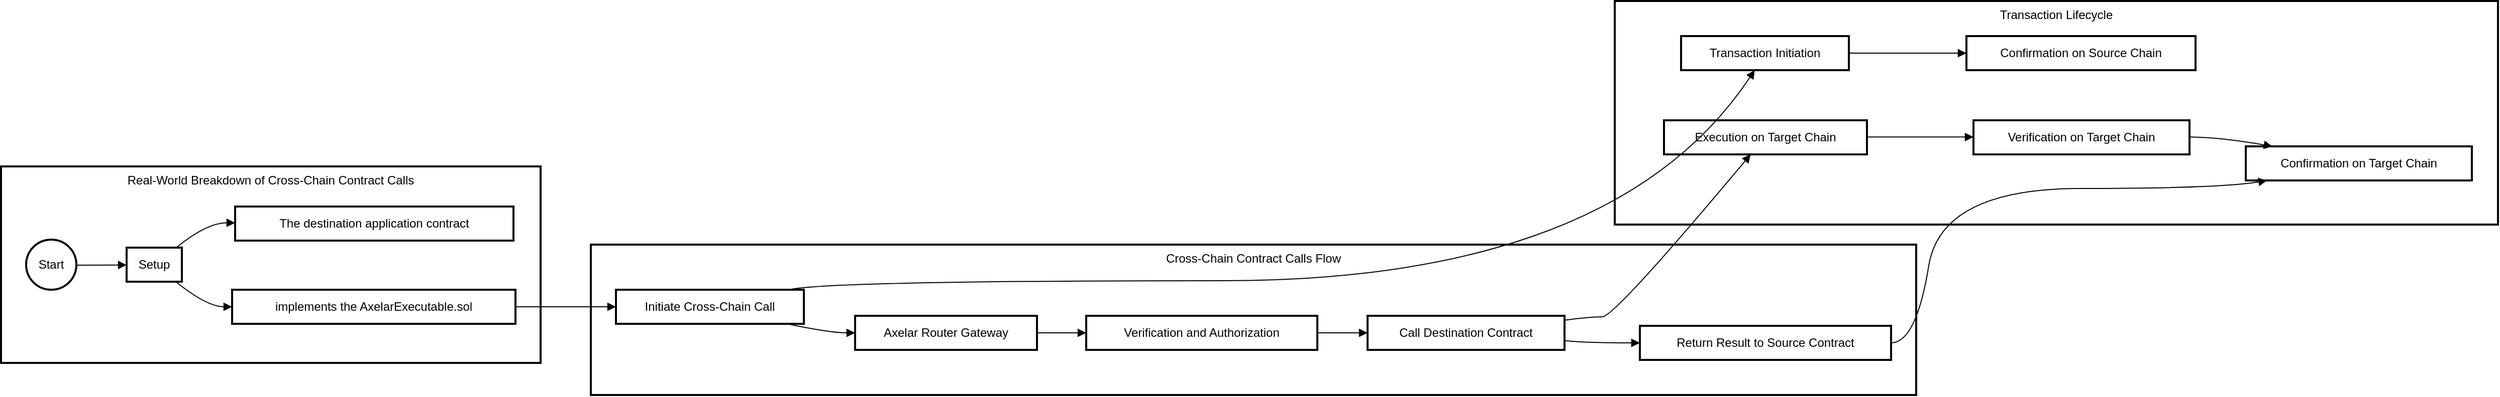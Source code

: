 <mxfile version="24.7.1" type="github">
  <diagram name="Page-1" id="2jC9kg-cMkR4cKeQJrQT">
    <mxGraphModel>
      <root>
        <mxCell id="0" />
        <mxCell id="1" parent="0" />
        <mxCell id="2" value="Transaction Lifecycle" style="whiteSpace=wrap;strokeWidth=2;verticalAlign=top;" vertex="1" parent="1">
          <mxGeometry x="1606" width="879" height="223" as="geometry" />
        </mxCell>
        <mxCell id="3" value="Transaction Initiation" style="whiteSpace=wrap;strokeWidth=2;" vertex="1" parent="1">
          <mxGeometry x="1672" y="35" width="167" height="34" as="geometry" />
        </mxCell>
        <mxCell id="4" value="Confirmation on Source Chain" style="whiteSpace=wrap;strokeWidth=2;" vertex="1" parent="1">
          <mxGeometry x="1956" y="35" width="228" height="34" as="geometry" />
        </mxCell>
        <mxCell id="5" value="Verification on Target Chain" style="whiteSpace=wrap;strokeWidth=2;" vertex="1" parent="1">
          <mxGeometry x="1963" y="119" width="215" height="34" as="geometry" />
        </mxCell>
        <mxCell id="6" value="Execution on Target Chain" style="whiteSpace=wrap;strokeWidth=2;" vertex="1" parent="1">
          <mxGeometry x="1655" y="119" width="202" height="34" as="geometry" />
        </mxCell>
        <mxCell id="7" value="Confirmation on Target Chain" style="whiteSpace=wrap;strokeWidth=2;" vertex="1" parent="1">
          <mxGeometry x="2234" y="145" width="225" height="34" as="geometry" />
        </mxCell>
        <mxCell id="8" value="Cross-Chain Contract Calls Flow" style="whiteSpace=wrap;strokeWidth=2;verticalAlign=top;" vertex="1" parent="1">
          <mxGeometry x="587" y="243" width="1319" height="150" as="geometry" />
        </mxCell>
        <mxCell id="9" value="Initiate Cross-Chain Call" style="whiteSpace=wrap;strokeWidth=2;" vertex="1" parent="1">
          <mxGeometry x="612" y="288" width="187" height="34" as="geometry" />
        </mxCell>
        <mxCell id="10" value="Axelar Router Gateway" style="whiteSpace=wrap;strokeWidth=2;" vertex="1" parent="1">
          <mxGeometry x="850" y="314" width="181" height="34" as="geometry" />
        </mxCell>
        <mxCell id="11" value="Verification and Authorization" style="whiteSpace=wrap;strokeWidth=2;" vertex="1" parent="1">
          <mxGeometry x="1080" y="314" width="230" height="34" as="geometry" />
        </mxCell>
        <mxCell id="12" value="Call Destination Contract" style="whiteSpace=wrap;strokeWidth=2;" vertex="1" parent="1">
          <mxGeometry x="1360" y="314" width="196" height="34" as="geometry" />
        </mxCell>
        <mxCell id="13" value="Return Result to Source Contract" style="whiteSpace=wrap;strokeWidth=2;" vertex="1" parent="1">
          <mxGeometry x="1631" y="324" width="250" height="34" as="geometry" />
        </mxCell>
        <mxCell id="14" value="Real-World Breakdown of Cross-Chain Contract Calls" style="whiteSpace=wrap;strokeWidth=2;verticalAlign=top;" vertex="1" parent="1">
          <mxGeometry y="165" width="537" height="196" as="geometry" />
        </mxCell>
        <mxCell id="15" value="Start" style="ellipse;aspect=fixed;strokeWidth=2;whiteSpace=wrap;" vertex="1" parent="1">
          <mxGeometry x="25" y="238" width="50" height="50" as="geometry" />
        </mxCell>
        <mxCell id="16" value="Setup" style="whiteSpace=wrap;strokeWidth=2;" vertex="1" parent="1">
          <mxGeometry x="125" y="246" width="55" height="34" as="geometry" />
        </mxCell>
        <mxCell id="17" value="The destination application contract" style="whiteSpace=wrap;strokeWidth=2;" vertex="1" parent="1">
          <mxGeometry x="233" y="205" width="277" height="34" as="geometry" />
        </mxCell>
        <mxCell id="18" value="implements the AxelarExecutable.sol" style="whiteSpace=wrap;strokeWidth=2;" vertex="1" parent="1">
          <mxGeometry x="230" y="288" width="282" height="34" as="geometry" />
        </mxCell>
        <mxCell id="19" value="" style="curved=1;startArrow=none;endArrow=block;exitX=1;exitY=0.51;entryX=0;entryY=0.51;" edge="1" parent="1" source="15" target="16">
          <mxGeometry relative="1" as="geometry">
            <Array as="points" />
          </mxGeometry>
        </mxCell>
        <mxCell id="20" value="" style="curved=1;startArrow=none;endArrow=block;exitX=0.89;exitY=0.01;entryX=0;entryY=0.48;" edge="1" parent="1" source="16" target="17">
          <mxGeometry relative="1" as="geometry">
            <Array as="points">
              <mxPoint x="205" y="221" />
            </Array>
          </mxGeometry>
        </mxCell>
        <mxCell id="21" value="" style="curved=1;startArrow=none;endArrow=block;exitX=0.89;exitY=1;entryX=0;entryY=0.5;" edge="1" parent="1" source="16" target="18">
          <mxGeometry relative="1" as="geometry">
            <Array as="points">
              <mxPoint x="205" y="305" />
            </Array>
          </mxGeometry>
        </mxCell>
        <mxCell id="22" value="" style="curved=1;startArrow=none;endArrow=block;exitX=1;exitY=0.5;entryX=0;entryY=0.5;" edge="1" parent="1" source="18" target="9">
          <mxGeometry relative="1" as="geometry">
            <Array as="points" />
          </mxGeometry>
        </mxCell>
        <mxCell id="23" value="" style="curved=1;startArrow=none;endArrow=block;exitX=0.91;exitY=1;entryX=0;entryY=0.5;" edge="1" parent="1" source="9" target="10">
          <mxGeometry relative="1" as="geometry">
            <Array as="points">
              <mxPoint x="825" y="331" />
            </Array>
          </mxGeometry>
        </mxCell>
        <mxCell id="24" value="" style="curved=1;startArrow=none;endArrow=block;exitX=1;exitY=0.5;entryX=0;entryY=0.5;" edge="1" parent="1" source="10" target="11">
          <mxGeometry relative="1" as="geometry">
            <Array as="points" />
          </mxGeometry>
        </mxCell>
        <mxCell id="25" value="" style="curved=1;startArrow=none;endArrow=block;exitX=1;exitY=0.5;entryX=0;entryY=0.5;" edge="1" parent="1" source="11" target="12">
          <mxGeometry relative="1" as="geometry">
            <Array as="points" />
          </mxGeometry>
        </mxCell>
        <mxCell id="26" value="" style="curved=1;startArrow=none;endArrow=block;exitX=1;exitY=0.73;entryX=0;entryY=0.5;" edge="1" parent="1" source="12" target="13">
          <mxGeometry relative="1" as="geometry">
            <Array as="points">
              <mxPoint x="1581" y="341" />
            </Array>
          </mxGeometry>
        </mxCell>
        <mxCell id="27" value="" style="curved=1;startArrow=none;endArrow=block;exitX=0.91;exitY=0.01;entryX=0.44;entryY=0.99;" edge="1" parent="1" source="9" target="3">
          <mxGeometry relative="1" as="geometry">
            <Array as="points">
              <mxPoint x="825" y="279" />
              <mxPoint x="1606" y="279" />
            </Array>
          </mxGeometry>
        </mxCell>
        <mxCell id="28" value="" style="curved=1;startArrow=none;endArrow=block;exitX=1;exitY=0.13;entryX=0.43;entryY=0.98;" edge="1" parent="1" source="12" target="6">
          <mxGeometry relative="1" as="geometry">
            <Array as="points">
              <mxPoint x="1581" y="315" />
              <mxPoint x="1606" y="315" />
            </Array>
          </mxGeometry>
        </mxCell>
        <mxCell id="29" value="" style="curved=1;startArrow=none;endArrow=block;exitX=1;exitY=0.5;entryX=0.11;entryY=0.98;" edge="1" parent="1" source="13" target="7">
          <mxGeometry relative="1" as="geometry">
            <Array as="points">
              <mxPoint x="1906" y="341" />
              <mxPoint x="1931" y="187" />
              <mxPoint x="2209" y="187" />
            </Array>
          </mxGeometry>
        </mxCell>
        <mxCell id="30" value="" style="curved=1;startArrow=none;endArrow=block;exitX=1;exitY=0.5;entryX=0;entryY=0.5;" edge="1" parent="1" source="3" target="4">
          <mxGeometry relative="1" as="geometry">
            <Array as="points" />
          </mxGeometry>
        </mxCell>
        <mxCell id="31" value="" style="curved=1;startArrow=none;endArrow=block;exitX=1;exitY=0.49;entryX=0;entryY=0.49;" edge="1" parent="1" source="6" target="5">
          <mxGeometry relative="1" as="geometry">
            <Array as="points" />
          </mxGeometry>
        </mxCell>
        <mxCell id="32" value="" style="curved=1;startArrow=none;endArrow=block;exitX=1;exitY=0.49;entryX=0.11;entryY=-0.01;" edge="1" parent="1" source="5" target="7">
          <mxGeometry relative="1" as="geometry">
            <Array as="points">
              <mxPoint x="2209" y="136" />
            </Array>
          </mxGeometry>
        </mxCell>
      </root>
    </mxGraphModel>
  </diagram>
</mxfile>
